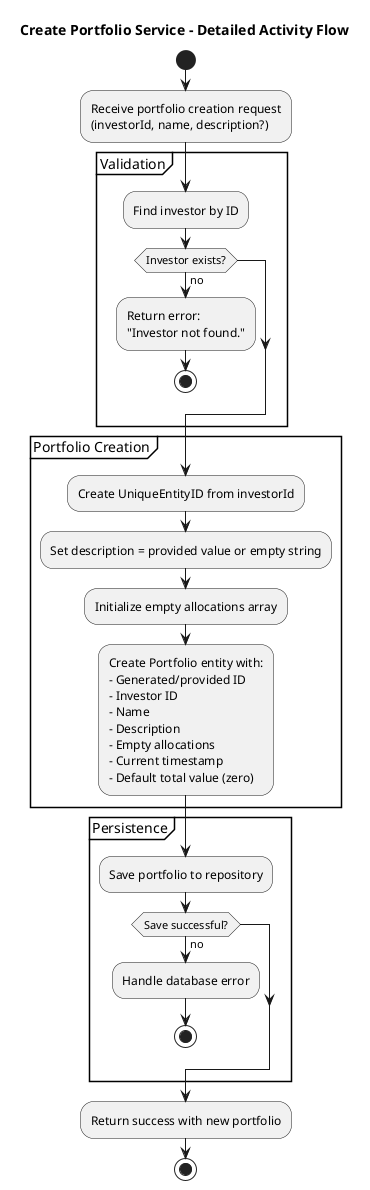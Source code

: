 @startuml Create Portfolio Service
title Create Portfolio Service - Detailed Activity Flow

start

:Receive portfolio creation request\n(investorId, name, description?);

partition "Validation" {
  :Find investor by ID;
  
  if (Investor exists?) then (no)
    :Return error:\n"Investor not found.";
    stop
  endif
}

partition "Portfolio Creation" {
  :Create UniqueEntityID from investorId;
  
  :Set description = provided value or empty string;
  
  :Initialize empty allocations array;
  
  :Create Portfolio entity with:
  - Generated/provided ID
  - Investor ID
  - Name
  - Description
  - Empty allocations
  - Current timestamp
  - Default total value (zero);
}

partition "Persistence" {
  :Save portfolio to repository;
  
  if (Save successful?) then (no)
    :Handle database error;
    stop
  endif
}

:Return success with new portfolio;

stop
@enduml